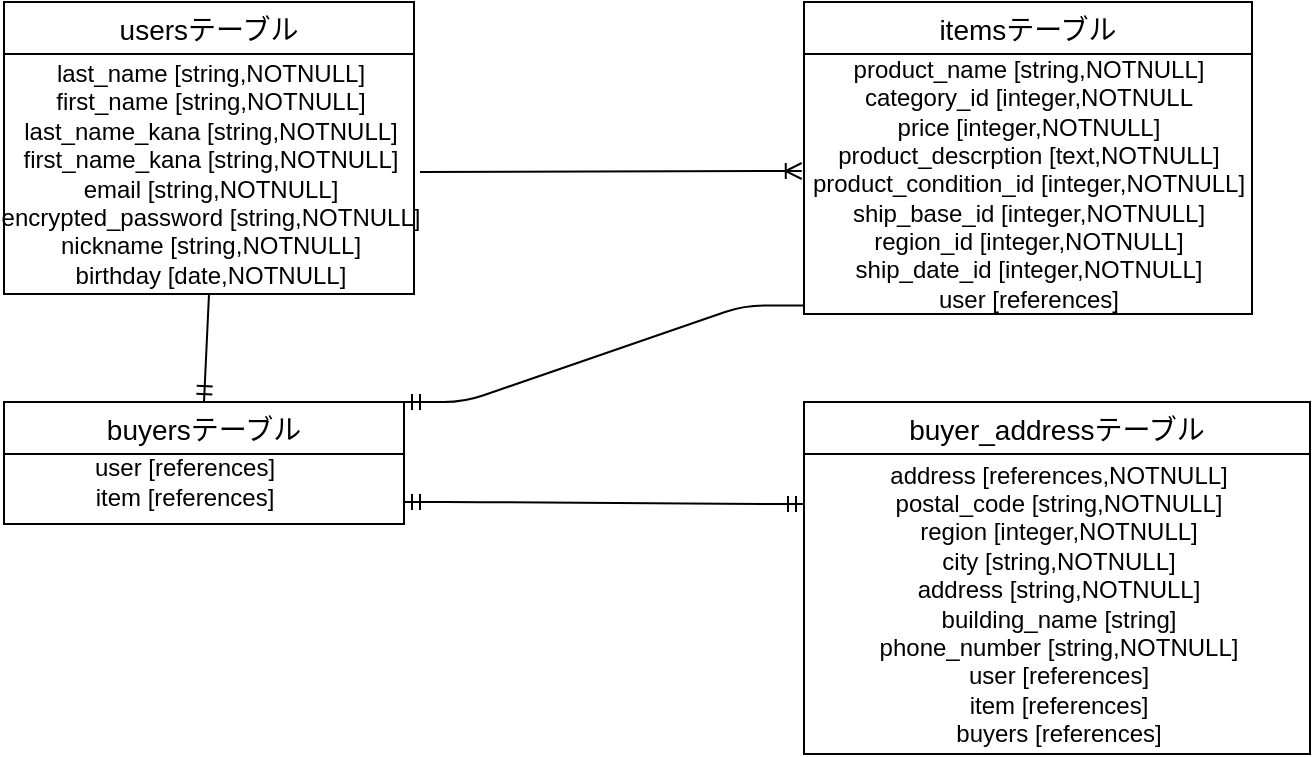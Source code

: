 <mxfile>
    <diagram id="4smv5PkunsdxWv59YWd9" name="ページ1">
        <mxGraphModel dx="774" dy="572" grid="1" gridSize="10" guides="1" tooltips="1" connect="1" arrows="1" fold="1" page="1" pageScale="1" pageWidth="827" pageHeight="1169" math="0" shadow="0">
            <root>
                <mxCell id="0"/>
                <mxCell id="1" parent="0"/>
                <mxCell id="2" value="usersテーブル" style="swimlane;fontStyle=0;childLayout=stackLayout;horizontal=1;startSize=26;horizontalStack=0;resizeParent=1;resizeParentMax=0;resizeLast=0;collapsible=1;marginBottom=0;align=center;fontSize=14;" parent="1" vertex="1">
                    <mxGeometry x="40" y="80" width="205" height="146" as="geometry"/>
                </mxCell>
                <mxCell id="6" value="last_name [string,NOTNULL]&lt;br&gt;first_name [string,NOTNULL]&lt;br&gt;last_name_kana [string,NOTNULL]&lt;br&gt;first_name_kana [string,NOTNULL]&lt;br&gt;email [string,NOTNULL]&lt;br&gt;encrypted_password [string,NOTNULL]&lt;br&gt;nickname [string,NOTNULL]&lt;br&gt;birthday [date,NOTNULL]" style="text;html=1;align=center;verticalAlign=middle;resizable=0;points=[];autosize=1;" parent="2" vertex="1">
                    <mxGeometry y="26" width="205" height="120" as="geometry"/>
                </mxCell>
                <mxCell id="20" value="itemsテーブル" style="swimlane;fontStyle=0;childLayout=stackLayout;horizontal=1;startSize=26;horizontalStack=0;resizeParent=1;resizeParentMax=0;resizeLast=0;collapsible=1;marginBottom=0;align=center;fontSize=14;" parent="1" vertex="1">
                    <mxGeometry x="440" y="80" width="224" height="156" as="geometry"/>
                </mxCell>
                <mxCell id="26" value="product_name [string,NOTNULL]&lt;br&gt;category_id [integer,NOTNULL&lt;br&gt;price [integer,NOTNULL]&lt;br&gt;product_descrption [text,NOTNULL]&lt;br&gt;product_condition_id [integer,NOTNULL]&lt;br&gt;ship_base_id [integer,NOTNULL]&lt;br&gt;region_id [integer,NOTNULL]&lt;br&gt;ship_date_id [integer,NOTNULL]&lt;br&gt;user [references]" style="text;html=1;align=center;verticalAlign=middle;resizable=0;points=[];autosize=1;" parent="20" vertex="1">
                    <mxGeometry y="26" width="224" height="130" as="geometry"/>
                </mxCell>
                <mxCell id="27" value="" style="fontSize=12;html=1;endArrow=ERoneToMany;entryX=-0.005;entryY=0.45;entryDx=0;entryDy=0;entryPerimeter=0;" parent="1" target="26" edge="1">
                    <mxGeometry width="100" height="100" relative="1" as="geometry">
                        <mxPoint x="248" y="165" as="sourcePoint"/>
                        <mxPoint x="330" y="80" as="targetPoint"/>
                    </mxGeometry>
                </mxCell>
                <mxCell id="28" value="buyersテーブル" style="swimlane;fontStyle=0;childLayout=stackLayout;horizontal=1;startSize=26;horizontalStack=0;resizeParent=1;resizeParentMax=0;resizeLast=0;collapsible=1;marginBottom=0;align=center;fontSize=14;" parent="1" vertex="1">
                    <mxGeometry x="40" y="280" width="200" height="61" as="geometry"/>
                </mxCell>
                <mxCell id="36" value="buyer_addressテーブル" style="swimlane;fontStyle=0;childLayout=stackLayout;horizontal=1;startSize=26;horizontalStack=0;resizeParent=1;resizeParentMax=0;resizeLast=0;collapsible=1;marginBottom=0;align=center;fontSize=14;" parent="1" vertex="1">
                    <mxGeometry x="440" y="280" width="253" height="176" as="geometry"/>
                </mxCell>
                <mxCell id="40" value="address [references,NOTNULL]&lt;br&gt;postal_code [string,NOTNULL]&lt;br&gt;region [integer,NOTNULL]&lt;br&gt;city [string,NOTNULL]&lt;br&gt;address [string,NOTNULL]&lt;br&gt;building_name [string]&lt;br&gt;phone_number [string,NOTNULL]&lt;br&gt;user [references]&lt;br&gt;item [references]&lt;br&gt;buyers [references]" style="text;html=1;align=center;verticalAlign=middle;resizable=0;points=[];autosize=1;" parent="36" vertex="1">
                    <mxGeometry y="26" width="253" height="150" as="geometry"/>
                </mxCell>
                <mxCell id="41" value="" style="edgeStyle=entityRelationEdgeStyle;fontSize=12;html=1;endArrow=ERmandOne;startArrow=ERmandOne;" parent="1" edge="1">
                    <mxGeometry width="100" height="100" relative="1" as="geometry">
                        <mxPoint x="240" y="330" as="sourcePoint"/>
                        <mxPoint x="440" y="331" as="targetPoint"/>
                    </mxGeometry>
                </mxCell>
                <mxCell id="42" value="" style="edgeStyle=entityRelationEdgeStyle;fontSize=12;html=1;endArrow=ERmandOne;entryX=1;entryY=0;entryDx=0;entryDy=0;exitX=0;exitY=0.967;exitDx=0;exitDy=0;exitPerimeter=0;" parent="1" source="26" target="28" edge="1">
                    <mxGeometry width="100" height="100" relative="1" as="geometry">
                        <mxPoint x="520" y="340" as="sourcePoint"/>
                        <mxPoint x="620" y="240" as="targetPoint"/>
                    </mxGeometry>
                </mxCell>
                <mxCell id="56" value="" style="fontSize=12;html=1;endArrow=ERmandOne;exitX=0.5;exitY=1;exitDx=0;exitDy=0;entryX=0.5;entryY=0;entryDx=0;entryDy=0;" edge="1" parent="1" source="2" target="28">
                    <mxGeometry width="100" height="100" relative="1" as="geometry">
                        <mxPoint x="60" y="380" as="sourcePoint"/>
                        <mxPoint x="160" y="280" as="targetPoint"/>
                    </mxGeometry>
                </mxCell>
                <mxCell id="58" value="user [references]&lt;br&gt;item [references]" style="text;html=1;align=center;verticalAlign=middle;resizable=0;points=[];autosize=1;" vertex="1" parent="1">
                    <mxGeometry x="75" y="305" width="110" height="30" as="geometry"/>
                </mxCell>
            </root>
        </mxGraphModel>
    </diagram>
</mxfile>